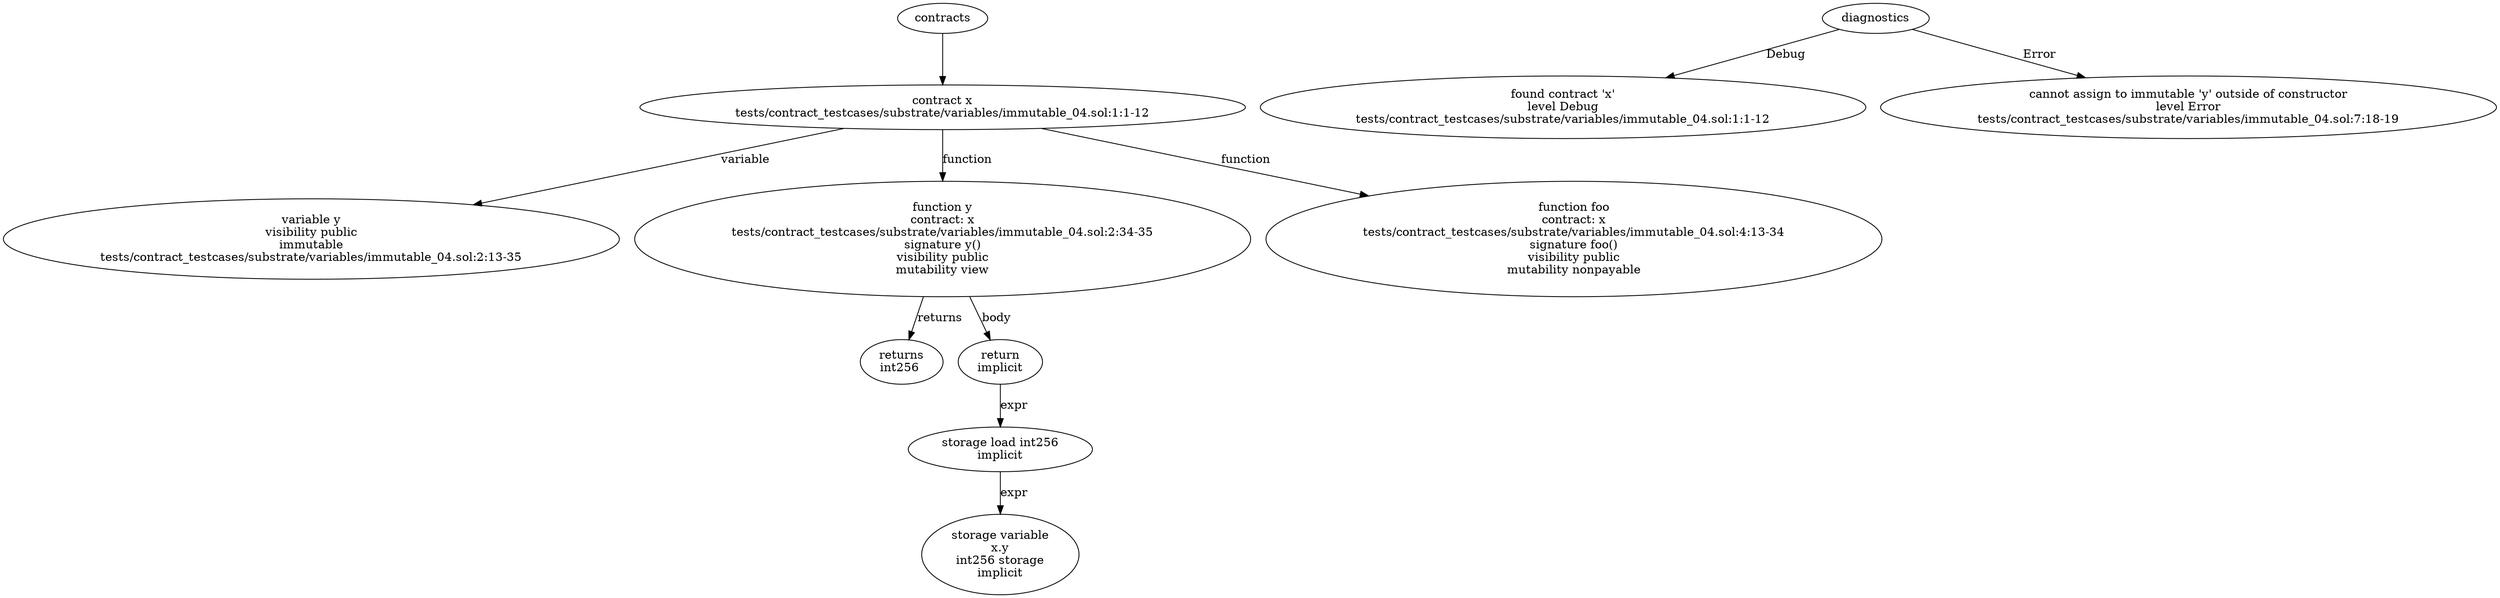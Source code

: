 strict digraph "tests/contract_testcases/substrate/variables/immutable_04.sol" {
	contract [label="contract x\ntests/contract_testcases/substrate/variables/immutable_04.sol:1:1-12"]
	var [label="variable y\nvisibility public\nimmutable\ntests/contract_testcases/substrate/variables/immutable_04.sol:2:13-35"]
	y [label="function y\ncontract: x\ntests/contract_testcases/substrate/variables/immutable_04.sol:2:34-35\nsignature y()\nvisibility public\nmutability view"]
	returns [label="returns\nint256 "]
	return [label="return\nimplicit"]
	storage_load [label="storage load int256\nimplicit"]
	storage_var [label="storage variable\nx.y\nint256 storage\nimplicit"]
	foo [label="function foo\ncontract: x\ntests/contract_testcases/substrate/variables/immutable_04.sol:4:13-34\nsignature foo()\nvisibility public\nmutability nonpayable"]
	diagnostic [label="found contract 'x'\nlevel Debug\ntests/contract_testcases/substrate/variables/immutable_04.sol:1:1-12"]
	diagnostic_11 [label="cannot assign to immutable 'y' outside of constructor\nlevel Error\ntests/contract_testcases/substrate/variables/immutable_04.sol:7:18-19"]
	contracts -> contract
	contract -> var [label="variable"]
	contract -> y [label="function"]
	y -> returns [label="returns"]
	y -> return [label="body"]
	return -> storage_load [label="expr"]
	storage_load -> storage_var [label="expr"]
	contract -> foo [label="function"]
	diagnostics -> diagnostic [label="Debug"]
	diagnostics -> diagnostic_11 [label="Error"]
}
